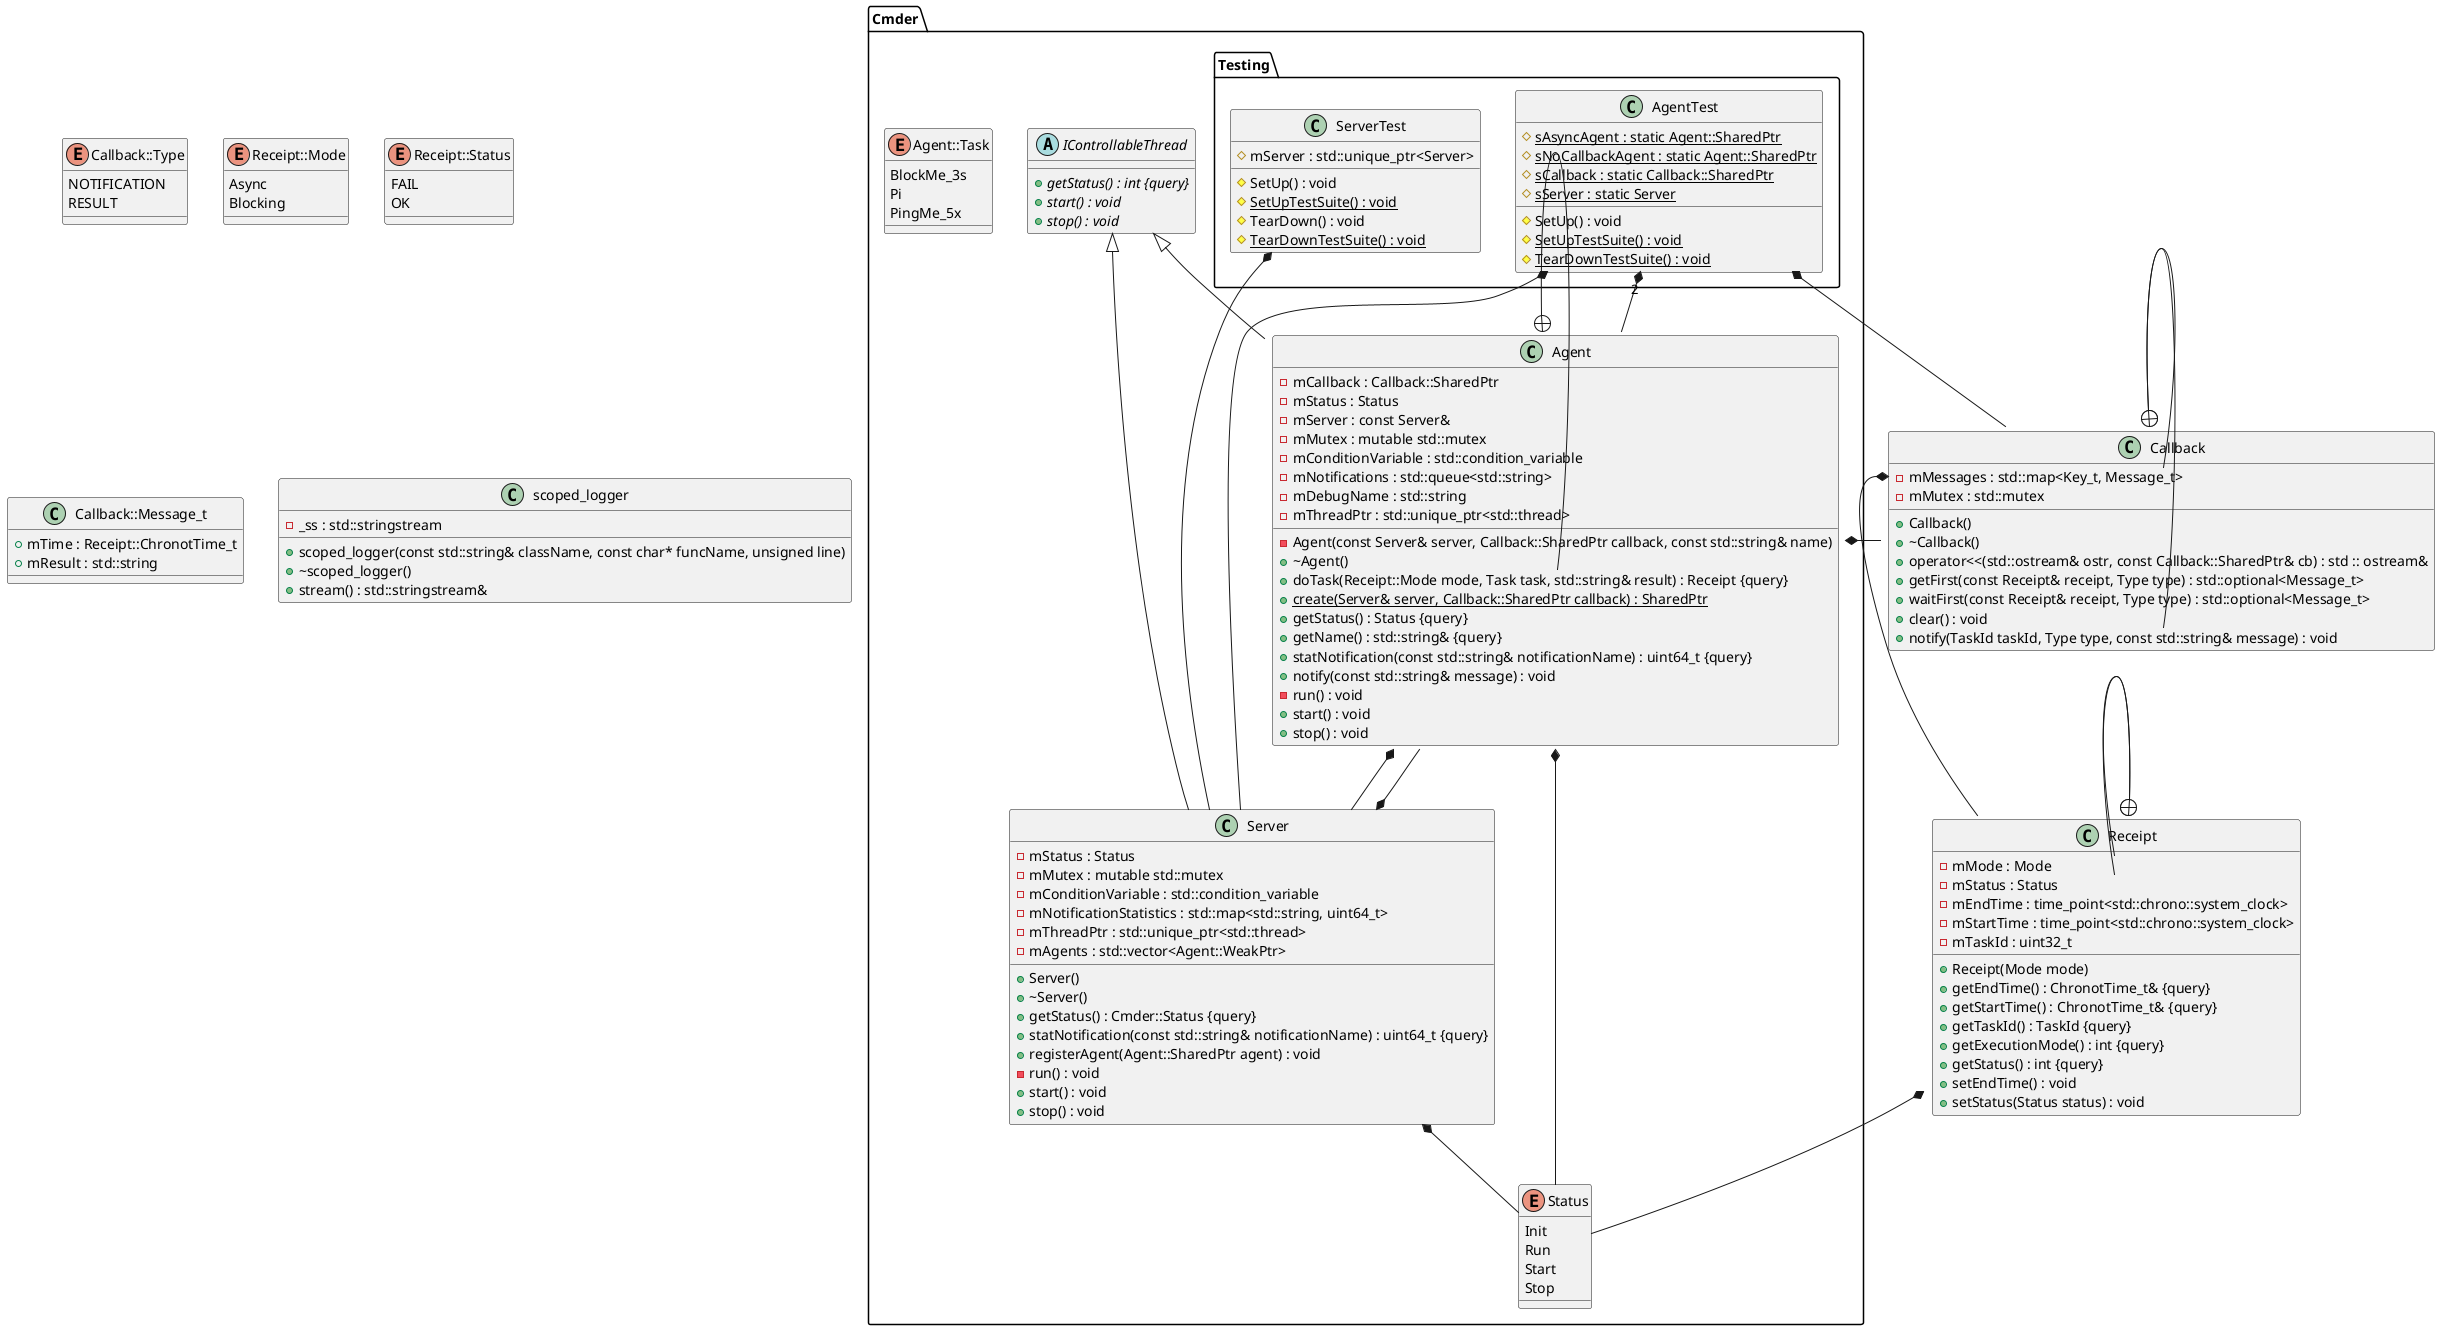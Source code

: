 @startuml





/' Objects '/

class Callback {
	+Callback()
	+~Callback()
	+operator<<(std::ostream& ostr, const Callback::SharedPtr& cb) : std :: ostream&
	-mMessages : std::map<Key_t, Message_t>
	-mMutex : std::mutex
	+getFirst(const Receipt& receipt, Type type) : std::optional<Message_t>
	+waitFirst(const Receipt& receipt, Type type) : std::optional<Message_t>
	+clear() : void
	+notify(TaskId taskId, Type type, const std::string& message) : void
}


class Receipt {
	+Receipt(Mode mode)
	+getEndTime() : ChronotTime_t& {query}
	+getStartTime() : ChronotTime_t& {query}
	-mMode : Mode
	-mStatus : Status
	+getTaskId() : TaskId {query}
	+getExecutionMode() : int {query}
	+getStatus() : int {query}
	-mEndTime : time_point<std::chrono::system_clock>
	-mStartTime : time_point<std::chrono::system_clock>
	-mTaskId : uint32_t
	+setEndTime() : void
	+setStatus(Status status) : void
}


enum Callback::Type {
	NOTIFICATION
	RESULT
}


enum Receipt::Mode {
	Async
	Blocking
}


enum Receipt::Status {
	FAIL
	OK
}


class Callback::Message_t {
	+mTime : Receipt::ChronotTime_t
	+mResult : std::string
}


class scoped_logger {
	+scoped_logger(const std::string& className, const char* funcName, unsigned line)
	+~scoped_logger()
	-_ss : std::stringstream
	+stream() : std::stringstream&
}


namespace Cmder {
	class Agent {
		-Agent(const Server& server, Callback::SharedPtr callback, const std::string& name)
		+~Agent()
		-mCallback : Callback::SharedPtr
		+doTask(Receipt::Mode mode, Task task, std::string& result) : Receipt {query}
		+{static} create(Server& server, Callback::SharedPtr callback) : SharedPtr
		+getStatus() : Status {query}
		-mStatus : Status
		-mServer : const Server&
		-mMutex : mutable std::mutex
		-mConditionVariable : std::condition_variable
		-mNotifications : std::queue<std::string>
		-mDebugName : std::string
		+getName() : std::string& {query}
		-mThreadPtr : std::unique_ptr<std::thread>
		+statNotification(const std::string& notificationName) : uint64_t {query}
		+notify(const std::string& message) : void
		-run() : void
		+start() : void
		+stop() : void
	}

	abstract class IControllableThread {
		+{abstract} getStatus() : int {query}
		+{abstract} start() : void
		+{abstract} stop() : void
	}

	class Server {
		+Server()
		+~Server()
		+getStatus() : Cmder::Status {query}
		-mStatus : Status
		-mMutex : mutable std::mutex
		-mConditionVariable : std::condition_variable
		-mNotificationStatistics : std::map<std::string, uint64_t>
		-mThreadPtr : std::unique_ptr<std::thread>
		-mAgents : std::vector<Agent::WeakPtr>
		+statNotification(const std::string& notificationName) : uint64_t {query}
		+registerAgent(Agent::SharedPtr agent) : void
		-run() : void
		+start() : void
		+stop() : void
	}

	enum Agent::Task {
		BlockMe_3s
		Pi
		PingMe_5x
	}

	enum Status {
		Init
		Run
		Start
		Stop
	}

	namespace Testing {
		class AgentTest {
			#{static} sAsyncAgent : static Agent::SharedPtr
			#{static} sNoCallbackAgent : static Agent::SharedPtr
			#{static} sCallback : static Callback::SharedPtr
			#{static} sServer : static Server
			#SetUp() : void
			#{static} SetUpTestSuite() : void
			#{static} TearDownTestSuite() : void
		}

		class ServerTest {
			#mServer : std::unique_ptr<Server>
			#SetUp() : void
			#{static} SetUpTestSuite() : void
			#TearDown() : void
			#{static} TearDownTestSuite() : void
		}
	}
}





/' Inheritance relationships '/

Cmder.IControllableThread <|-- Cmder.Agent


Cmder.IControllableThread <|-- Cmder.Server





/' Aggregation relationships '/

Cmder.Agent *-- .Callback


Cmder.Agent *-- Cmder.Server


Cmder.Agent *-- Cmder.Status


Cmder.Testing.AgentTest "2" *-- Cmder.Agent


Cmder.Testing.AgentTest *-- .Callback


Cmder.Testing.AgentTest *-- Cmder.Server


.Callback::Message_t *-- .Receipt


.Receipt *-- Cmder.Status


Cmder.Server *-- Cmder.Agent


Cmder.Server *-- Cmder.Status


Cmder.Testing.ServerTest *-- Cmder.Server






/' Nested objects '/

Cmder.Agent +-- Cmder.Agent::Task


.Callback +-- .Callback::Message_t


.Callback +-- .Callback::Type


.Receipt +-- .Receipt::Mode


.Receipt +-- .Receipt::Status




@enduml
